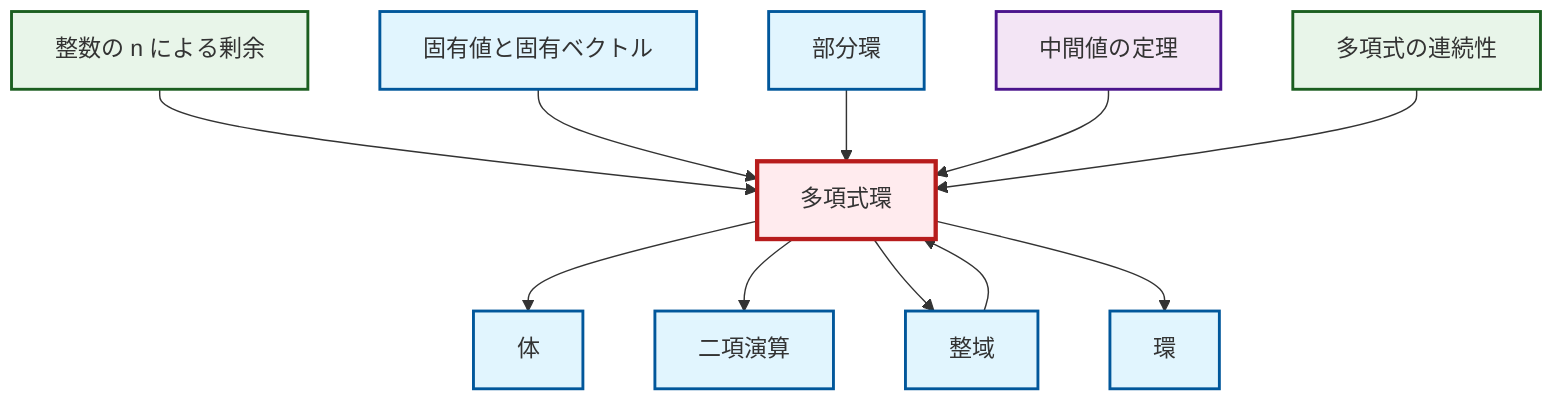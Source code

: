 graph TD
    classDef definition fill:#e1f5fe,stroke:#01579b,stroke-width:2px
    classDef theorem fill:#f3e5f5,stroke:#4a148c,stroke-width:2px
    classDef axiom fill:#fff3e0,stroke:#e65100,stroke-width:2px
    classDef example fill:#e8f5e9,stroke:#1b5e20,stroke-width:2px
    classDef current fill:#ffebee,stroke:#b71c1c,stroke-width:3px
    ex-polynomial-continuity["多項式の連続性"]:::example
    def-field["体"]:::definition
    def-ring["環"]:::definition
    def-integral-domain["整域"]:::definition
    def-eigenvalue-eigenvector["固有値と固有ベクトル"]:::definition
    def-subring["部分環"]:::definition
    thm-intermediate-value["中間値の定理"]:::theorem
    def-polynomial-ring["多項式環"]:::definition
    ex-quotient-integers-mod-n["整数の n による剰余"]:::example
    def-binary-operation["二項演算"]:::definition
    def-integral-domain --> def-polynomial-ring
    def-polynomial-ring --> def-field
    def-polynomial-ring --> def-binary-operation
    def-polynomial-ring --> def-integral-domain
    ex-quotient-integers-mod-n --> def-polynomial-ring
    def-eigenvalue-eigenvector --> def-polynomial-ring
    def-subring --> def-polynomial-ring
    thm-intermediate-value --> def-polynomial-ring
    ex-polynomial-continuity --> def-polynomial-ring
    def-polynomial-ring --> def-ring
    class def-polynomial-ring current